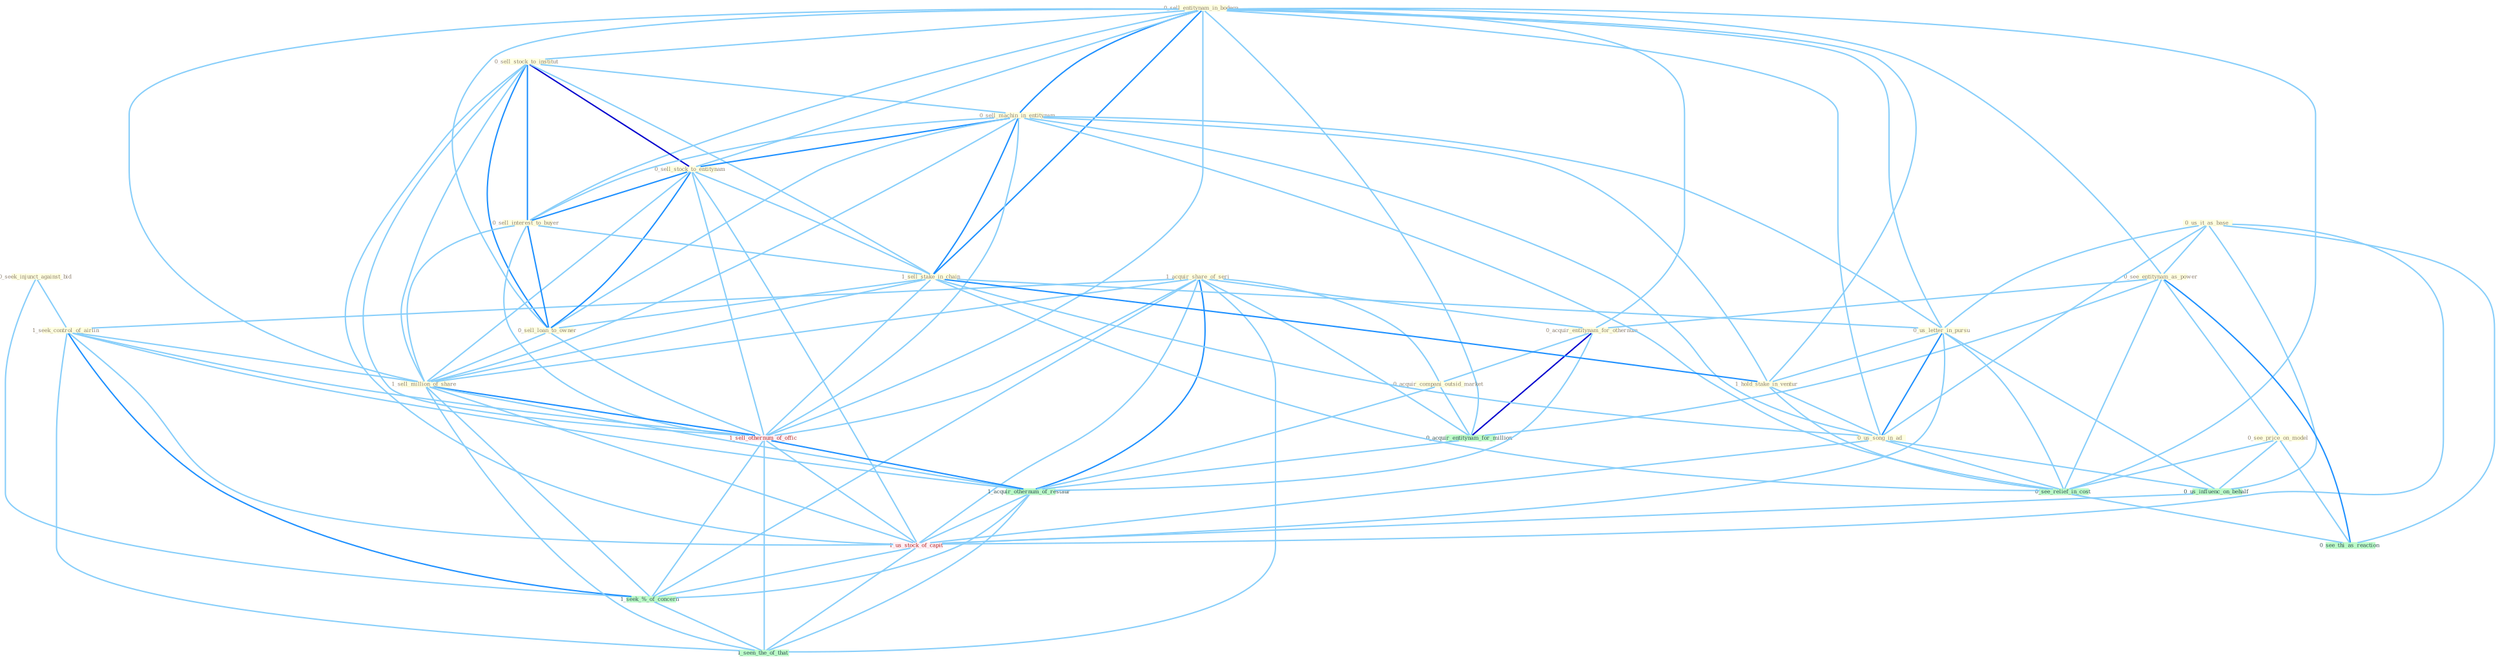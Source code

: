 Graph G{ 
    node
    [shape=polygon,style=filled,width=.5,height=.06,color="#BDFCC9",fixedsize=true,fontsize=4,
    fontcolor="#2f4f4f"];
    {node
    [color="#ffffe0", fontcolor="#8b7d6b"] "0_sell_entitynam_in_bodega " "0_sell_stock_to_institut " "0_us_it_as_base " "0_see_entitynam_as_power " "0_sell_machin_in_entitynam " "1_acquir_share_of_seri " "0_sell_stock_to_entitynam " "0_sell_interest_to_buyer " "0_acquir_entitynam_for_othernum " "0_seek_injunct_against_bid " "1_sell_stake_in_chain " "0_acquir_compani_outsid_market " "1_seek_control_of_airlin " "0_see_price_on_model " "0_us_letter_in_pursu " "0_sell_loan_to_owner " "1_hold_stake_in_ventur " "1_sell_million_of_share " "0_us_song_in_ad "}
{node [color="#fff0f5", fontcolor="#b22222"] "1_sell_othernum_of_offic " "1_us_stock_of_capit "}
edge [color="#B0E2FF"];

	"0_sell_entitynam_in_bodega " -- "0_sell_stock_to_institut " [w="1", color="#87cefa" ];
	"0_sell_entitynam_in_bodega " -- "0_see_entitynam_as_power " [w="1", color="#87cefa" ];
	"0_sell_entitynam_in_bodega " -- "0_sell_machin_in_entitynam " [w="2", color="#1e90ff" , len=0.8];
	"0_sell_entitynam_in_bodega " -- "0_sell_stock_to_entitynam " [w="1", color="#87cefa" ];
	"0_sell_entitynam_in_bodega " -- "0_sell_interest_to_buyer " [w="1", color="#87cefa" ];
	"0_sell_entitynam_in_bodega " -- "0_acquir_entitynam_for_othernum " [w="1", color="#87cefa" ];
	"0_sell_entitynam_in_bodega " -- "1_sell_stake_in_chain " [w="2", color="#1e90ff" , len=0.8];
	"0_sell_entitynam_in_bodega " -- "0_us_letter_in_pursu " [w="1", color="#87cefa" ];
	"0_sell_entitynam_in_bodega " -- "0_sell_loan_to_owner " [w="1", color="#87cefa" ];
	"0_sell_entitynam_in_bodega " -- "1_hold_stake_in_ventur " [w="1", color="#87cefa" ];
	"0_sell_entitynam_in_bodega " -- "1_sell_million_of_share " [w="1", color="#87cefa" ];
	"0_sell_entitynam_in_bodega " -- "0_us_song_in_ad " [w="1", color="#87cefa" ];
	"0_sell_entitynam_in_bodega " -- "0_acquir_entitynam_for_million " [w="1", color="#87cefa" ];
	"0_sell_entitynam_in_bodega " -- "1_sell_othernum_of_offic " [w="1", color="#87cefa" ];
	"0_sell_entitynam_in_bodega " -- "0_see_relief_in_cost " [w="1", color="#87cefa" ];
	"0_sell_stock_to_institut " -- "0_sell_machin_in_entitynam " [w="1", color="#87cefa" ];
	"0_sell_stock_to_institut " -- "0_sell_stock_to_entitynam " [w="3", color="#0000cd" , len=0.6];
	"0_sell_stock_to_institut " -- "0_sell_interest_to_buyer " [w="2", color="#1e90ff" , len=0.8];
	"0_sell_stock_to_institut " -- "1_sell_stake_in_chain " [w="1", color="#87cefa" ];
	"0_sell_stock_to_institut " -- "0_sell_loan_to_owner " [w="2", color="#1e90ff" , len=0.8];
	"0_sell_stock_to_institut " -- "1_sell_million_of_share " [w="1", color="#87cefa" ];
	"0_sell_stock_to_institut " -- "1_sell_othernum_of_offic " [w="1", color="#87cefa" ];
	"0_sell_stock_to_institut " -- "1_us_stock_of_capit " [w="1", color="#87cefa" ];
	"0_us_it_as_base " -- "0_see_entitynam_as_power " [w="1", color="#87cefa" ];
	"0_us_it_as_base " -- "0_us_letter_in_pursu " [w="1", color="#87cefa" ];
	"0_us_it_as_base " -- "0_us_song_in_ad " [w="1", color="#87cefa" ];
	"0_us_it_as_base " -- "0_us_influenc_on_behalf " [w="1", color="#87cefa" ];
	"0_us_it_as_base " -- "0_see_thi_as_reaction " [w="1", color="#87cefa" ];
	"0_us_it_as_base " -- "1_us_stock_of_capit " [w="1", color="#87cefa" ];
	"0_see_entitynam_as_power " -- "0_acquir_entitynam_for_othernum " [w="1", color="#87cefa" ];
	"0_see_entitynam_as_power " -- "0_see_price_on_model " [w="1", color="#87cefa" ];
	"0_see_entitynam_as_power " -- "0_acquir_entitynam_for_million " [w="1", color="#87cefa" ];
	"0_see_entitynam_as_power " -- "0_see_relief_in_cost " [w="1", color="#87cefa" ];
	"0_see_entitynam_as_power " -- "0_see_thi_as_reaction " [w="2", color="#1e90ff" , len=0.8];
	"0_sell_machin_in_entitynam " -- "0_sell_stock_to_entitynam " [w="2", color="#1e90ff" , len=0.8];
	"0_sell_machin_in_entitynam " -- "0_sell_interest_to_buyer " [w="1", color="#87cefa" ];
	"0_sell_machin_in_entitynam " -- "1_sell_stake_in_chain " [w="2", color="#1e90ff" , len=0.8];
	"0_sell_machin_in_entitynam " -- "0_us_letter_in_pursu " [w="1", color="#87cefa" ];
	"0_sell_machin_in_entitynam " -- "0_sell_loan_to_owner " [w="1", color="#87cefa" ];
	"0_sell_machin_in_entitynam " -- "1_hold_stake_in_ventur " [w="1", color="#87cefa" ];
	"0_sell_machin_in_entitynam " -- "1_sell_million_of_share " [w="1", color="#87cefa" ];
	"0_sell_machin_in_entitynam " -- "0_us_song_in_ad " [w="1", color="#87cefa" ];
	"0_sell_machin_in_entitynam " -- "1_sell_othernum_of_offic " [w="1", color="#87cefa" ];
	"0_sell_machin_in_entitynam " -- "0_see_relief_in_cost " [w="1", color="#87cefa" ];
	"1_acquir_share_of_seri " -- "0_acquir_entitynam_for_othernum " [w="1", color="#87cefa" ];
	"1_acquir_share_of_seri " -- "0_acquir_compani_outsid_market " [w="1", color="#87cefa" ];
	"1_acquir_share_of_seri " -- "1_seek_control_of_airlin " [w="1", color="#87cefa" ];
	"1_acquir_share_of_seri " -- "1_sell_million_of_share " [w="1", color="#87cefa" ];
	"1_acquir_share_of_seri " -- "0_acquir_entitynam_for_million " [w="1", color="#87cefa" ];
	"1_acquir_share_of_seri " -- "1_sell_othernum_of_offic " [w="1", color="#87cefa" ];
	"1_acquir_share_of_seri " -- "1_acquir_othernum_of_restaur " [w="2", color="#1e90ff" , len=0.8];
	"1_acquir_share_of_seri " -- "1_us_stock_of_capit " [w="1", color="#87cefa" ];
	"1_acquir_share_of_seri " -- "1_seek_%_of_concern " [w="1", color="#87cefa" ];
	"1_acquir_share_of_seri " -- "1_seen_the_of_that " [w="1", color="#87cefa" ];
	"0_sell_stock_to_entitynam " -- "0_sell_interest_to_buyer " [w="2", color="#1e90ff" , len=0.8];
	"0_sell_stock_to_entitynam " -- "1_sell_stake_in_chain " [w="1", color="#87cefa" ];
	"0_sell_stock_to_entitynam " -- "0_sell_loan_to_owner " [w="2", color="#1e90ff" , len=0.8];
	"0_sell_stock_to_entitynam " -- "1_sell_million_of_share " [w="1", color="#87cefa" ];
	"0_sell_stock_to_entitynam " -- "1_sell_othernum_of_offic " [w="1", color="#87cefa" ];
	"0_sell_stock_to_entitynam " -- "1_us_stock_of_capit " [w="1", color="#87cefa" ];
	"0_sell_interest_to_buyer " -- "1_sell_stake_in_chain " [w="1", color="#87cefa" ];
	"0_sell_interest_to_buyer " -- "0_sell_loan_to_owner " [w="2", color="#1e90ff" , len=0.8];
	"0_sell_interest_to_buyer " -- "1_sell_million_of_share " [w="1", color="#87cefa" ];
	"0_sell_interest_to_buyer " -- "1_sell_othernum_of_offic " [w="1", color="#87cefa" ];
	"0_acquir_entitynam_for_othernum " -- "0_acquir_compani_outsid_market " [w="1", color="#87cefa" ];
	"0_acquir_entitynam_for_othernum " -- "0_acquir_entitynam_for_million " [w="3", color="#0000cd" , len=0.6];
	"0_acquir_entitynam_for_othernum " -- "1_acquir_othernum_of_restaur " [w="1", color="#87cefa" ];
	"0_seek_injunct_against_bid " -- "1_seek_control_of_airlin " [w="1", color="#87cefa" ];
	"0_seek_injunct_against_bid " -- "1_seek_%_of_concern " [w="1", color="#87cefa" ];
	"1_sell_stake_in_chain " -- "0_us_letter_in_pursu " [w="1", color="#87cefa" ];
	"1_sell_stake_in_chain " -- "0_sell_loan_to_owner " [w="1", color="#87cefa" ];
	"1_sell_stake_in_chain " -- "1_hold_stake_in_ventur " [w="2", color="#1e90ff" , len=0.8];
	"1_sell_stake_in_chain " -- "1_sell_million_of_share " [w="1", color="#87cefa" ];
	"1_sell_stake_in_chain " -- "0_us_song_in_ad " [w="1", color="#87cefa" ];
	"1_sell_stake_in_chain " -- "1_sell_othernum_of_offic " [w="1", color="#87cefa" ];
	"1_sell_stake_in_chain " -- "0_see_relief_in_cost " [w="1", color="#87cefa" ];
	"0_acquir_compani_outsid_market " -- "0_acquir_entitynam_for_million " [w="1", color="#87cefa" ];
	"0_acquir_compani_outsid_market " -- "1_acquir_othernum_of_restaur " [w="1", color="#87cefa" ];
	"1_seek_control_of_airlin " -- "1_sell_million_of_share " [w="1", color="#87cefa" ];
	"1_seek_control_of_airlin " -- "1_sell_othernum_of_offic " [w="1", color="#87cefa" ];
	"1_seek_control_of_airlin " -- "1_acquir_othernum_of_restaur " [w="1", color="#87cefa" ];
	"1_seek_control_of_airlin " -- "1_us_stock_of_capit " [w="1", color="#87cefa" ];
	"1_seek_control_of_airlin " -- "1_seek_%_of_concern " [w="2", color="#1e90ff" , len=0.8];
	"1_seek_control_of_airlin " -- "1_seen_the_of_that " [w="1", color="#87cefa" ];
	"0_see_price_on_model " -- "0_us_influenc_on_behalf " [w="1", color="#87cefa" ];
	"0_see_price_on_model " -- "0_see_relief_in_cost " [w="1", color="#87cefa" ];
	"0_see_price_on_model " -- "0_see_thi_as_reaction " [w="1", color="#87cefa" ];
	"0_us_letter_in_pursu " -- "1_hold_stake_in_ventur " [w="1", color="#87cefa" ];
	"0_us_letter_in_pursu " -- "0_us_song_in_ad " [w="2", color="#1e90ff" , len=0.8];
	"0_us_letter_in_pursu " -- "0_us_influenc_on_behalf " [w="1", color="#87cefa" ];
	"0_us_letter_in_pursu " -- "0_see_relief_in_cost " [w="1", color="#87cefa" ];
	"0_us_letter_in_pursu " -- "1_us_stock_of_capit " [w="1", color="#87cefa" ];
	"0_sell_loan_to_owner " -- "1_sell_million_of_share " [w="1", color="#87cefa" ];
	"0_sell_loan_to_owner " -- "1_sell_othernum_of_offic " [w="1", color="#87cefa" ];
	"1_hold_stake_in_ventur " -- "0_us_song_in_ad " [w="1", color="#87cefa" ];
	"1_hold_stake_in_ventur " -- "0_see_relief_in_cost " [w="1", color="#87cefa" ];
	"1_sell_million_of_share " -- "1_sell_othernum_of_offic " [w="2", color="#1e90ff" , len=0.8];
	"1_sell_million_of_share " -- "1_acquir_othernum_of_restaur " [w="1", color="#87cefa" ];
	"1_sell_million_of_share " -- "1_us_stock_of_capit " [w="1", color="#87cefa" ];
	"1_sell_million_of_share " -- "1_seek_%_of_concern " [w="1", color="#87cefa" ];
	"1_sell_million_of_share " -- "1_seen_the_of_that " [w="1", color="#87cefa" ];
	"0_us_song_in_ad " -- "0_us_influenc_on_behalf " [w="1", color="#87cefa" ];
	"0_us_song_in_ad " -- "0_see_relief_in_cost " [w="1", color="#87cefa" ];
	"0_us_song_in_ad " -- "1_us_stock_of_capit " [w="1", color="#87cefa" ];
	"0_acquir_entitynam_for_million " -- "1_acquir_othernum_of_restaur " [w="1", color="#87cefa" ];
	"1_sell_othernum_of_offic " -- "1_acquir_othernum_of_restaur " [w="2", color="#1e90ff" , len=0.8];
	"1_sell_othernum_of_offic " -- "1_us_stock_of_capit " [w="1", color="#87cefa" ];
	"1_sell_othernum_of_offic " -- "1_seek_%_of_concern " [w="1", color="#87cefa" ];
	"1_sell_othernum_of_offic " -- "1_seen_the_of_that " [w="1", color="#87cefa" ];
	"0_us_influenc_on_behalf " -- "1_us_stock_of_capit " [w="1", color="#87cefa" ];
	"0_see_relief_in_cost " -- "0_see_thi_as_reaction " [w="1", color="#87cefa" ];
	"1_acquir_othernum_of_restaur " -- "1_us_stock_of_capit " [w="1", color="#87cefa" ];
	"1_acquir_othernum_of_restaur " -- "1_seek_%_of_concern " [w="1", color="#87cefa" ];
	"1_acquir_othernum_of_restaur " -- "1_seen_the_of_that " [w="1", color="#87cefa" ];
	"1_us_stock_of_capit " -- "1_seek_%_of_concern " [w="1", color="#87cefa" ];
	"1_us_stock_of_capit " -- "1_seen_the_of_that " [w="1", color="#87cefa" ];
	"1_seek_%_of_concern " -- "1_seen_the_of_that " [w="1", color="#87cefa" ];
}